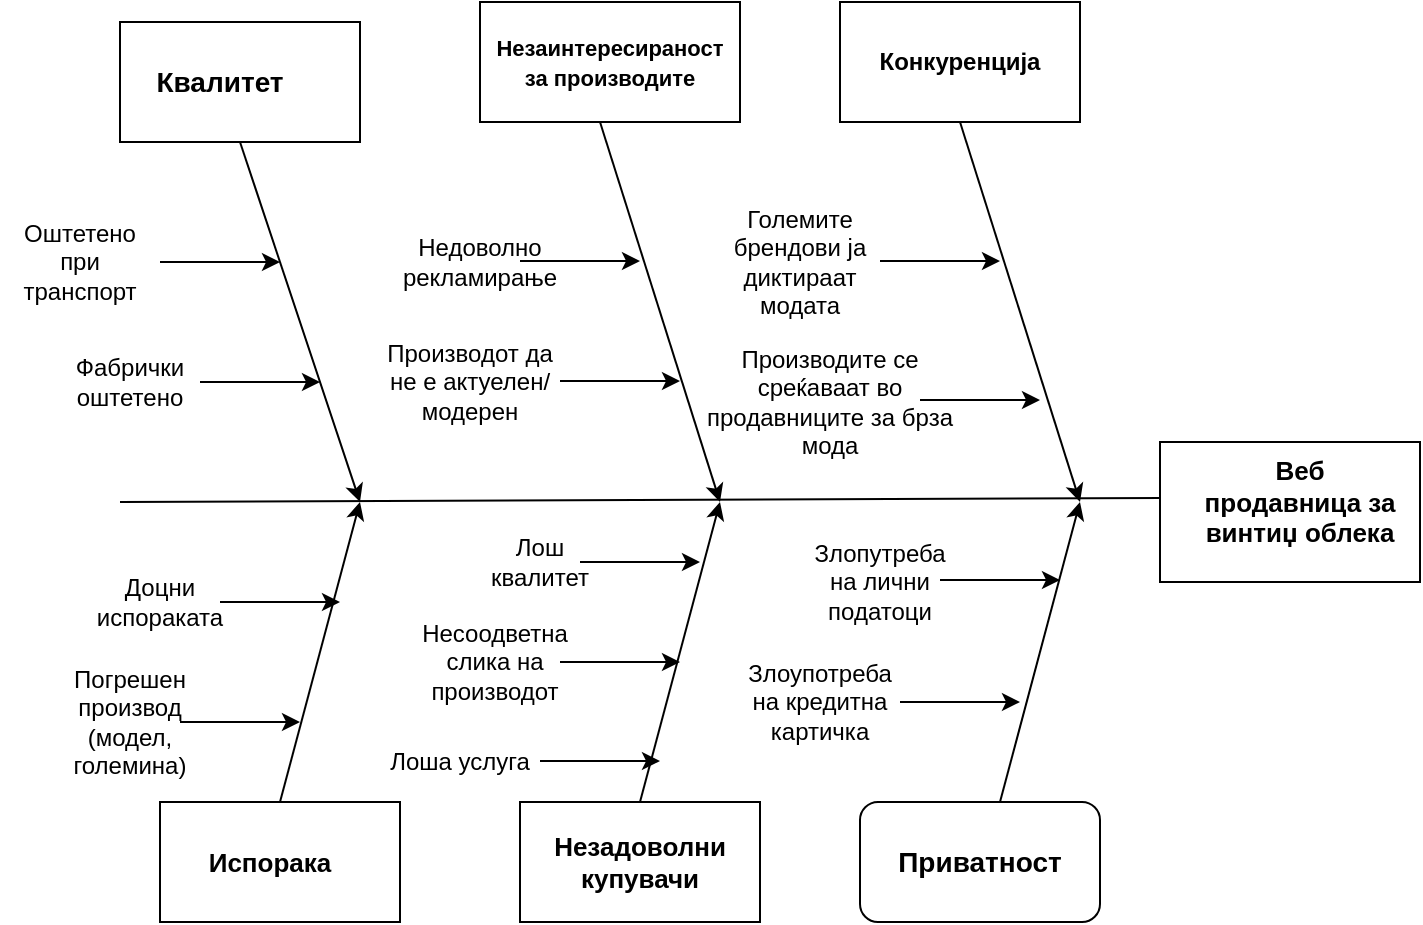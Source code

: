 <mxfile version="14.7.2" type="github">
  <diagram id="NfZyCrgVWeaiZl2KybzI" name="Page-1">
    <mxGraphModel dx="1038" dy="556" grid="1" gridSize="10" guides="1" tooltips="1" connect="1" arrows="1" fold="1" page="1" pageScale="1" pageWidth="850" pageHeight="1100" math="0" shadow="0">
      <root>
        <mxCell id="0" />
        <mxCell id="1" parent="0" />
        <mxCell id="Vv537qPU8R2wYAncmiS4-1" value="" style="endArrow=none;html=1;entryX=0.008;entryY=0.4;entryDx=0;entryDy=0;entryPerimeter=0;" edge="1" parent="1" target="Vv537qPU8R2wYAncmiS4-2">
          <mxGeometry width="50" height="50" relative="1" as="geometry">
            <mxPoint x="120" y="320" as="sourcePoint" />
            <mxPoint x="560" y="320" as="targetPoint" />
          </mxGeometry>
        </mxCell>
        <mxCell id="Vv537qPU8R2wYAncmiS4-2" value="" style="rounded=0;whiteSpace=wrap;html=1;" vertex="1" parent="1">
          <mxGeometry x="640" y="290" width="130" height="70" as="geometry" />
        </mxCell>
        <mxCell id="Vv537qPU8R2wYAncmiS4-3" value="&lt;font style=&quot;font-size: 13px&quot;&gt;&lt;b&gt;Веб продавница за винтиџ облека&lt;/b&gt;&lt;/font&gt;" style="text;html=1;strokeColor=none;fillColor=none;align=center;verticalAlign=middle;whiteSpace=wrap;rounded=0;rotation=0;" vertex="1" parent="1">
          <mxGeometry x="660" y="310" width="100" height="20" as="geometry" />
        </mxCell>
        <mxCell id="Vv537qPU8R2wYAncmiS4-10" value="" style="endArrow=classic;html=1;" edge="1" parent="1">
          <mxGeometry width="50" height="50" relative="1" as="geometry">
            <mxPoint x="200" y="470" as="sourcePoint" />
            <mxPoint x="240" y="320" as="targetPoint" />
          </mxGeometry>
        </mxCell>
        <mxCell id="Vv537qPU8R2wYAncmiS4-11" value="" style="endArrow=classic;html=1;" edge="1" parent="1">
          <mxGeometry width="50" height="50" relative="1" as="geometry">
            <mxPoint x="380" y="470" as="sourcePoint" />
            <mxPoint x="420" y="320" as="targetPoint" />
          </mxGeometry>
        </mxCell>
        <mxCell id="Vv537qPU8R2wYAncmiS4-12" value="" style="endArrow=classic;html=1;" edge="1" parent="1">
          <mxGeometry width="50" height="50" relative="1" as="geometry">
            <mxPoint x="560" y="470" as="sourcePoint" />
            <mxPoint x="600" y="320" as="targetPoint" />
          </mxGeometry>
        </mxCell>
        <mxCell id="Vv537qPU8R2wYAncmiS4-13" value="" style="endArrow=classic;html=1;" edge="1" parent="1">
          <mxGeometry width="50" height="50" relative="1" as="geometry">
            <mxPoint x="180" y="140" as="sourcePoint" />
            <mxPoint x="240" y="320" as="targetPoint" />
          </mxGeometry>
        </mxCell>
        <mxCell id="Vv537qPU8R2wYAncmiS4-14" value="" style="endArrow=classic;html=1;" edge="1" parent="1">
          <mxGeometry width="50" height="50" relative="1" as="geometry">
            <mxPoint x="360" y="130" as="sourcePoint" />
            <mxPoint x="420" y="320" as="targetPoint" />
          </mxGeometry>
        </mxCell>
        <mxCell id="Vv537qPU8R2wYAncmiS4-15" value="" style="endArrow=classic;html=1;" edge="1" parent="1">
          <mxGeometry width="50" height="50" relative="1" as="geometry">
            <mxPoint x="540" y="130" as="sourcePoint" />
            <mxPoint x="600" y="320" as="targetPoint" />
          </mxGeometry>
        </mxCell>
        <mxCell id="Vv537qPU8R2wYAncmiS4-20" value="" style="rounded=0;whiteSpace=wrap;html=1;" vertex="1" parent="1">
          <mxGeometry x="120" y="80" width="120" height="60" as="geometry" />
        </mxCell>
        <mxCell id="Vv537qPU8R2wYAncmiS4-21" value="&lt;b&gt;&lt;font style=&quot;font-size: 14px&quot;&gt;Квалитет&lt;/font&gt;&lt;/b&gt;" style="text;html=1;strokeColor=none;fillColor=none;align=center;verticalAlign=middle;whiteSpace=wrap;rounded=0;" vertex="1" parent="1">
          <mxGeometry x="150" y="100" width="40" height="20" as="geometry" />
        </mxCell>
        <mxCell id="Vv537qPU8R2wYAncmiS4-23" value="" style="endArrow=classic;html=1;" edge="1" parent="1">
          <mxGeometry width="50" height="50" relative="1" as="geometry">
            <mxPoint x="140" y="200" as="sourcePoint" />
            <mxPoint x="200" y="200" as="targetPoint" />
          </mxGeometry>
        </mxCell>
        <mxCell id="Vv537qPU8R2wYAncmiS4-25" value="Оштетено при транспорт" style="text;html=1;strokeColor=none;fillColor=none;align=center;verticalAlign=middle;whiteSpace=wrap;rounded=0;" vertex="1" parent="1">
          <mxGeometry x="60" y="190" width="80" height="20" as="geometry" />
        </mxCell>
        <mxCell id="Vv537qPU8R2wYAncmiS4-26" value="" style="endArrow=classic;html=1;" edge="1" parent="1">
          <mxGeometry width="50" height="50" relative="1" as="geometry">
            <mxPoint x="160" y="260" as="sourcePoint" />
            <mxPoint x="220" y="260" as="targetPoint" />
          </mxGeometry>
        </mxCell>
        <mxCell id="Vv537qPU8R2wYAncmiS4-27" value="Фабрички оштетено" style="text;html=1;strokeColor=none;fillColor=none;align=center;verticalAlign=middle;whiteSpace=wrap;rounded=0;" vertex="1" parent="1">
          <mxGeometry x="90" y="250" width="70" height="20" as="geometry" />
        </mxCell>
        <mxCell id="Vv537qPU8R2wYAncmiS4-28" value="&lt;font style=&quot;font-size: 11px&quot;&gt;&lt;b&gt;Незаинтересираност за производите&lt;/b&gt;&lt;/font&gt;" style="rounded=0;whiteSpace=wrap;html=1;" vertex="1" parent="1">
          <mxGeometry x="300" y="70" width="130" height="60" as="geometry" />
        </mxCell>
        <mxCell id="Vv537qPU8R2wYAncmiS4-29" value="Недоволно рекламирање" style="text;html=1;strokeColor=none;fillColor=none;align=center;verticalAlign=middle;whiteSpace=wrap;rounded=0;" vertex="1" parent="1">
          <mxGeometry x="280" y="190" width="40" height="20" as="geometry" />
        </mxCell>
        <mxCell id="Vv537qPU8R2wYAncmiS4-30" value="" style="endArrow=classic;html=1;" edge="1" parent="1">
          <mxGeometry width="50" height="50" relative="1" as="geometry">
            <mxPoint x="320" y="199.5" as="sourcePoint" />
            <mxPoint x="380" y="199.5" as="targetPoint" />
          </mxGeometry>
        </mxCell>
        <mxCell id="Vv537qPU8R2wYAncmiS4-31" value="" style="endArrow=classic;html=1;" edge="1" parent="1">
          <mxGeometry width="50" height="50" relative="1" as="geometry">
            <mxPoint x="340" y="259.5" as="sourcePoint" />
            <mxPoint x="400" y="259.5" as="targetPoint" />
          </mxGeometry>
        </mxCell>
        <mxCell id="Vv537qPU8R2wYAncmiS4-34" value="Производот да не е актуелен/ модерен" style="text;html=1;strokeColor=none;fillColor=none;align=center;verticalAlign=middle;whiteSpace=wrap;rounded=0;" vertex="1" parent="1">
          <mxGeometry x="250" y="250" width="90" height="20" as="geometry" />
        </mxCell>
        <mxCell id="Vv537qPU8R2wYAncmiS4-35" value="" style="rounded=0;whiteSpace=wrap;html=1;" vertex="1" parent="1">
          <mxGeometry x="480" y="70" width="120" height="60" as="geometry" />
        </mxCell>
        <mxCell id="Vv537qPU8R2wYAncmiS4-36" value="&lt;b&gt;Конкуренција&lt;/b&gt;" style="text;html=1;strokeColor=none;fillColor=none;align=center;verticalAlign=middle;whiteSpace=wrap;rounded=0;" vertex="1" parent="1">
          <mxGeometry x="520" y="90" width="40" height="20" as="geometry" />
        </mxCell>
        <mxCell id="Vv537qPU8R2wYAncmiS4-37" value="" style="endArrow=classic;html=1;" edge="1" parent="1">
          <mxGeometry width="50" height="50" relative="1" as="geometry">
            <mxPoint x="500" y="199.5" as="sourcePoint" />
            <mxPoint x="560" y="199.5" as="targetPoint" />
          </mxGeometry>
        </mxCell>
        <mxCell id="Vv537qPU8R2wYAncmiS4-38" value="" style="endArrow=classic;html=1;" edge="1" parent="1">
          <mxGeometry width="50" height="50" relative="1" as="geometry">
            <mxPoint x="520" y="269" as="sourcePoint" />
            <mxPoint x="580" y="269" as="targetPoint" />
          </mxGeometry>
        </mxCell>
        <mxCell id="Vv537qPU8R2wYAncmiS4-40" value="Големите брендови ја диктираат модата" style="text;html=1;strokeColor=none;fillColor=none;align=center;verticalAlign=middle;whiteSpace=wrap;rounded=0;" vertex="1" parent="1">
          <mxGeometry x="410" y="190" width="100" height="20" as="geometry" />
        </mxCell>
        <mxCell id="Vv537qPU8R2wYAncmiS4-41" value="Производите се среќаваат во продавниците за брза мода" style="text;html=1;strokeColor=none;fillColor=none;align=center;verticalAlign=middle;whiteSpace=wrap;rounded=0;" vertex="1" parent="1">
          <mxGeometry x="410" y="260" width="130" height="20" as="geometry" />
        </mxCell>
        <mxCell id="Vv537qPU8R2wYAncmiS4-42" value="" style="rounded=0;whiteSpace=wrap;html=1;" vertex="1" parent="1">
          <mxGeometry x="140" y="470" width="120" height="60" as="geometry" />
        </mxCell>
        <mxCell id="Vv537qPU8R2wYAncmiS4-43" value="&lt;font style=&quot;font-size: 13px&quot;&gt;&lt;b&gt;Испорака&lt;/b&gt;&lt;/font&gt;" style="text;html=1;strokeColor=none;fillColor=none;align=center;verticalAlign=middle;whiteSpace=wrap;rounded=0;" vertex="1" parent="1">
          <mxGeometry x="170" y="490" width="50" height="20" as="geometry" />
        </mxCell>
        <mxCell id="Vv537qPU8R2wYAncmiS4-44" value="" style="endArrow=classic;html=1;" edge="1" parent="1">
          <mxGeometry width="50" height="50" relative="1" as="geometry">
            <mxPoint x="170" y="370" as="sourcePoint" />
            <mxPoint x="230" y="370" as="targetPoint" />
          </mxGeometry>
        </mxCell>
        <mxCell id="Vv537qPU8R2wYAncmiS4-45" value="Доцни испораката" style="text;html=1;strokeColor=none;fillColor=none;align=center;verticalAlign=middle;whiteSpace=wrap;rounded=0;" vertex="1" parent="1">
          <mxGeometry x="120" y="360" width="40" height="20" as="geometry" />
        </mxCell>
        <mxCell id="Vv537qPU8R2wYAncmiS4-46" value="" style="endArrow=classic;html=1;" edge="1" parent="1">
          <mxGeometry width="50" height="50" relative="1" as="geometry">
            <mxPoint x="150" y="430" as="sourcePoint" />
            <mxPoint x="210" y="430" as="targetPoint" />
          </mxGeometry>
        </mxCell>
        <mxCell id="Vv537qPU8R2wYAncmiS4-48" value="&lt;div&gt;Погрешен производ&lt;/div&gt;&lt;div&gt;(модел, големина)&lt;/div&gt;" style="text;html=1;strokeColor=none;fillColor=none;align=center;verticalAlign=middle;whiteSpace=wrap;rounded=0;" vertex="1" parent="1">
          <mxGeometry x="80" y="420" width="90" height="20" as="geometry" />
        </mxCell>
        <mxCell id="Vv537qPU8R2wYAncmiS4-49" style="edgeStyle=orthogonalEdgeStyle;rounded=0;orthogonalLoop=1;jettySize=auto;html=1;exitX=0.5;exitY=1;exitDx=0;exitDy=0;" edge="1" parent="1" source="Vv537qPU8R2wYAncmiS4-48" target="Vv537qPU8R2wYAncmiS4-48">
          <mxGeometry relative="1" as="geometry" />
        </mxCell>
        <mxCell id="Vv537qPU8R2wYAncmiS4-50" value="&lt;font size=&quot;1&quot;&gt;&lt;b style=&quot;font-size: 13px&quot;&gt;Незадоволни купувачи&lt;/b&gt;&lt;/font&gt;" style="rounded=0;whiteSpace=wrap;html=1;" vertex="1" parent="1">
          <mxGeometry x="320" y="470" width="120" height="60" as="geometry" />
        </mxCell>
        <mxCell id="Vv537qPU8R2wYAncmiS4-51" value="Лош квалитет" style="text;html=1;strokeColor=none;fillColor=none;align=center;verticalAlign=middle;whiteSpace=wrap;rounded=0;" vertex="1" parent="1">
          <mxGeometry x="310" y="340" width="40" height="20" as="geometry" />
        </mxCell>
        <mxCell id="Vv537qPU8R2wYAncmiS4-52" value="" style="endArrow=classic;html=1;" edge="1" parent="1">
          <mxGeometry width="50" height="50" relative="1" as="geometry">
            <mxPoint x="350" y="350" as="sourcePoint" />
            <mxPoint x="410" y="350" as="targetPoint" />
          </mxGeometry>
        </mxCell>
        <mxCell id="Vv537qPU8R2wYAncmiS4-53" value="Несоодветна слика на производот" style="text;html=1;strokeColor=none;fillColor=none;align=center;verticalAlign=middle;whiteSpace=wrap;rounded=0;" vertex="1" parent="1">
          <mxGeometry x="275" y="390" width="65" height="20" as="geometry" />
        </mxCell>
        <mxCell id="Vv537qPU8R2wYAncmiS4-54" value="" style="endArrow=classic;html=1;" edge="1" parent="1">
          <mxGeometry width="50" height="50" relative="1" as="geometry">
            <mxPoint x="340" y="400" as="sourcePoint" />
            <mxPoint x="400" y="400" as="targetPoint" />
          </mxGeometry>
        </mxCell>
        <mxCell id="Vv537qPU8R2wYAncmiS4-56" value="" style="endArrow=classic;html=1;" edge="1" parent="1">
          <mxGeometry width="50" height="50" relative="1" as="geometry">
            <mxPoint x="330" y="449.5" as="sourcePoint" />
            <mxPoint x="390" y="449.5" as="targetPoint" />
          </mxGeometry>
        </mxCell>
        <mxCell id="Vv537qPU8R2wYAncmiS4-58" value="Лоша услуга" style="text;html=1;strokeColor=none;fillColor=none;align=center;verticalAlign=middle;whiteSpace=wrap;rounded=0;" vertex="1" parent="1">
          <mxGeometry x="250" y="440" width="80" height="20" as="geometry" />
        </mxCell>
        <mxCell id="Vv537qPU8R2wYAncmiS4-59" value="&lt;font style=&quot;font-size: 14px&quot;&gt;&lt;b&gt;Приватност&lt;/b&gt;&lt;/font&gt;" style="rounded=1;whiteSpace=wrap;html=1;" vertex="1" parent="1">
          <mxGeometry x="490" y="470" width="120" height="60" as="geometry" />
        </mxCell>
        <mxCell id="Vv537qPU8R2wYAncmiS4-60" value="Злопутреба на лични податоци" style="text;html=1;strokeColor=none;fillColor=none;align=center;verticalAlign=middle;whiteSpace=wrap;rounded=0;" vertex="1" parent="1">
          <mxGeometry x="460" y="350" width="80" height="20" as="geometry" />
        </mxCell>
        <mxCell id="Vv537qPU8R2wYAncmiS4-61" value="" style="endArrow=classic;html=1;" edge="1" parent="1">
          <mxGeometry width="50" height="50" relative="1" as="geometry">
            <mxPoint x="530" y="359" as="sourcePoint" />
            <mxPoint x="590" y="359" as="targetPoint" />
          </mxGeometry>
        </mxCell>
        <mxCell id="Vv537qPU8R2wYAncmiS4-62" value="" style="endArrow=classic;html=1;" edge="1" parent="1">
          <mxGeometry width="50" height="50" relative="1" as="geometry">
            <mxPoint x="510" y="420" as="sourcePoint" />
            <mxPoint x="570" y="420" as="targetPoint" />
          </mxGeometry>
        </mxCell>
        <mxCell id="Vv537qPU8R2wYAncmiS4-64" value="&lt;div&gt;Злоупотреба на кредитна&lt;/div&gt;&lt;div&gt;картичка&lt;br&gt;&lt;/div&gt;" style="text;html=1;strokeColor=none;fillColor=none;align=center;verticalAlign=middle;whiteSpace=wrap;rounded=0;" vertex="1" parent="1">
          <mxGeometry x="430" y="410" width="80" height="20" as="geometry" />
        </mxCell>
      </root>
    </mxGraphModel>
  </diagram>
</mxfile>
